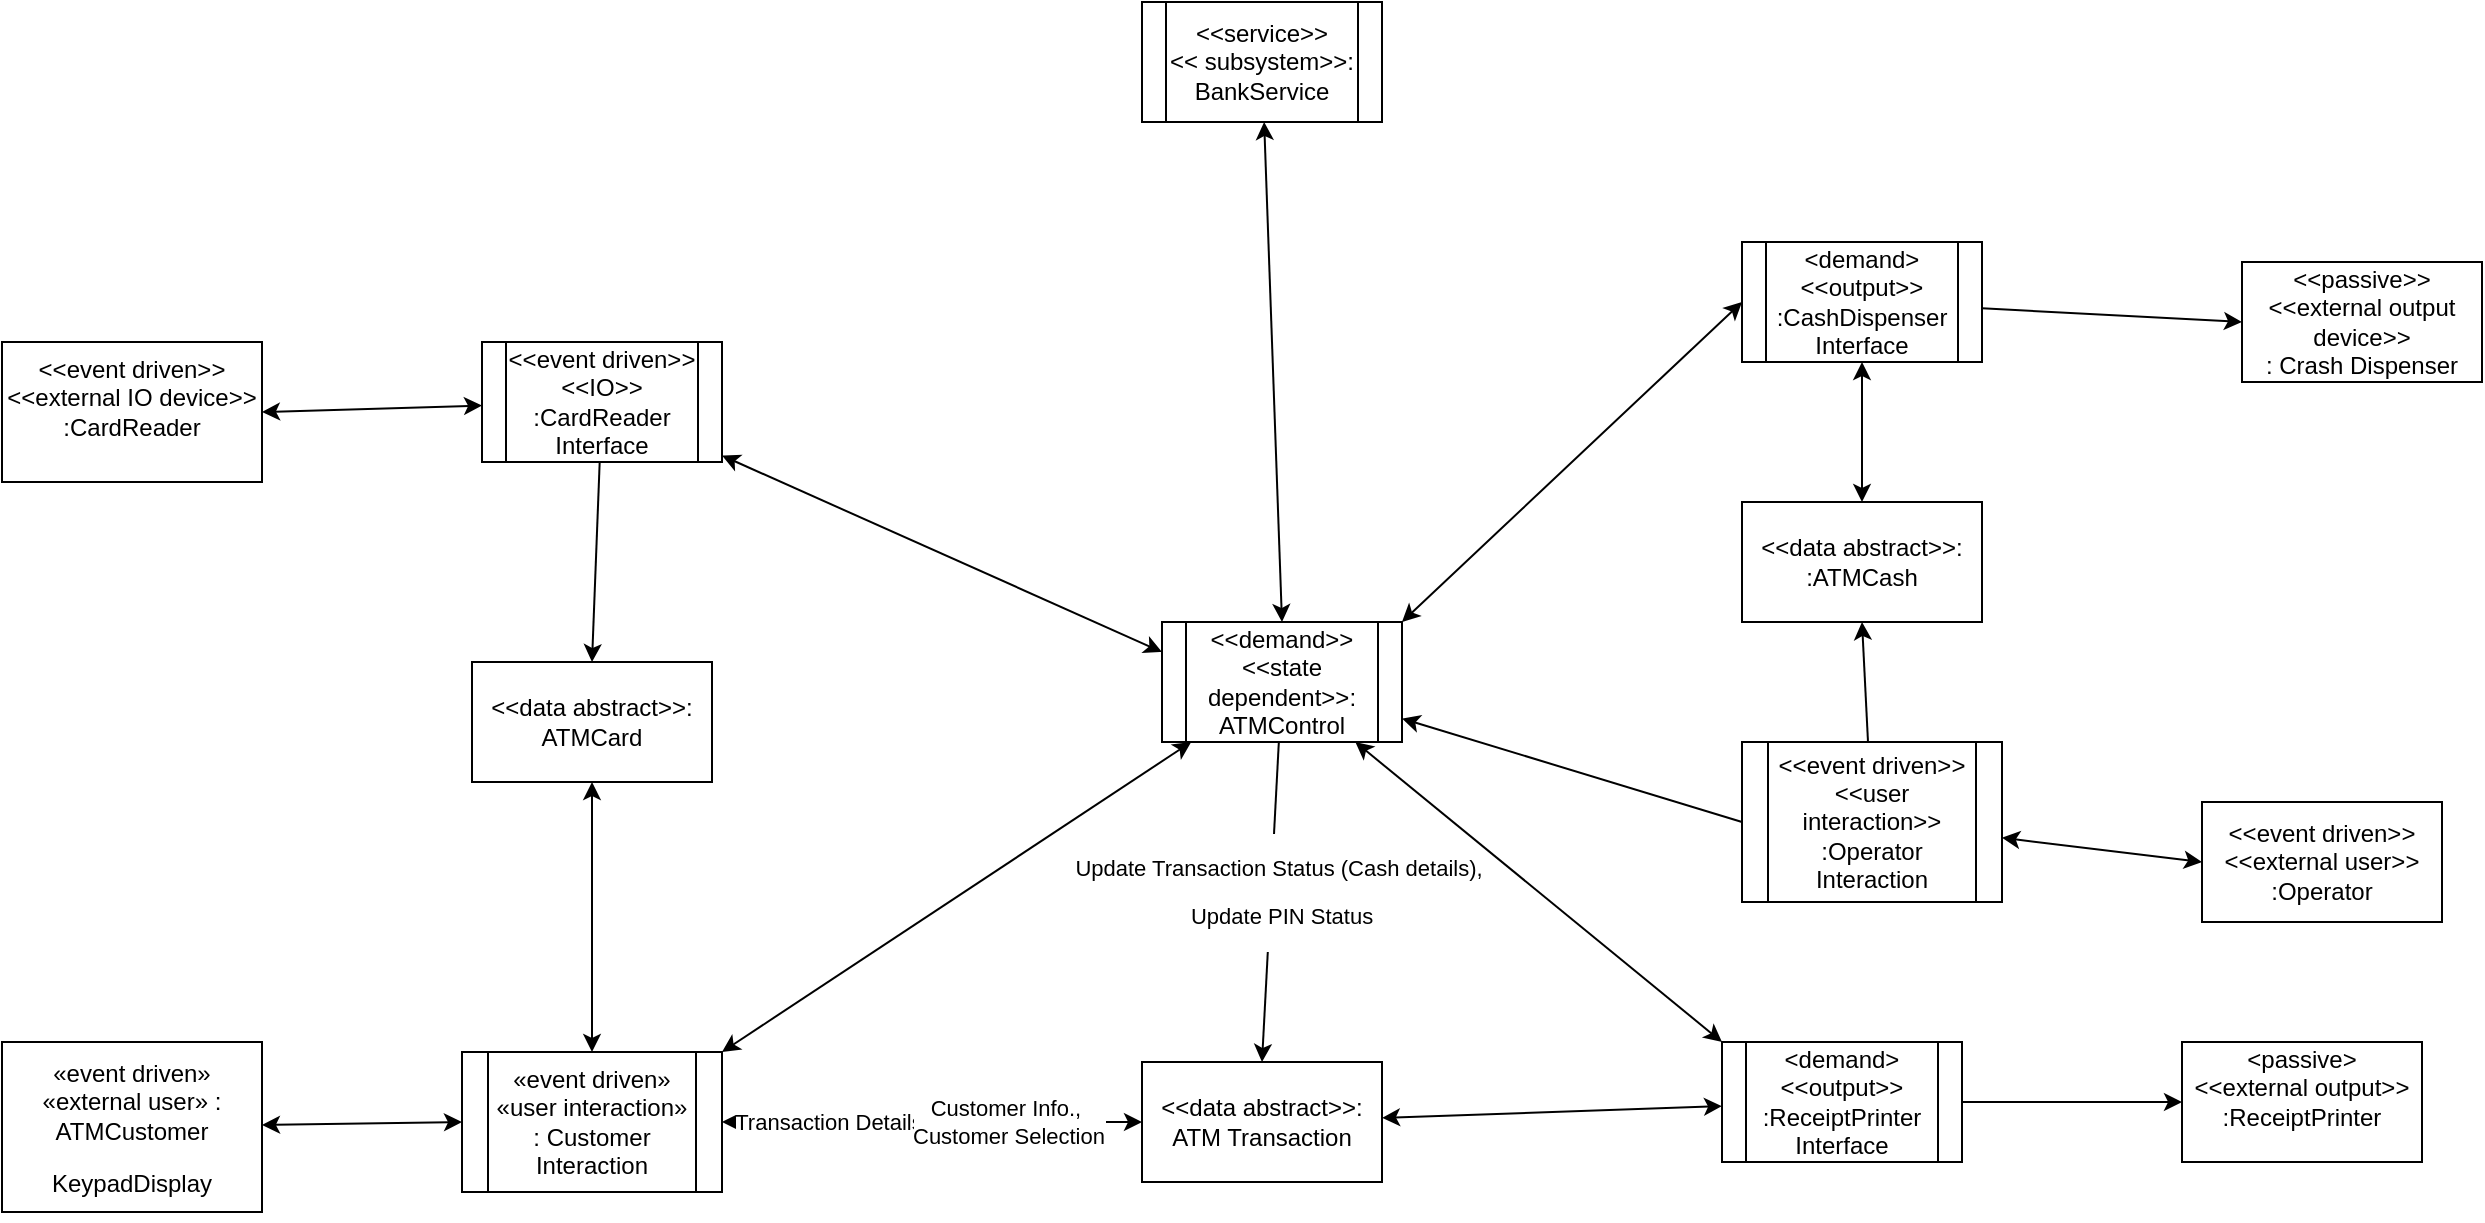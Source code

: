 <mxfile version="22.1.3" type="github">
  <diagram name="Page-1" id="hLiTu2Dh88gtfW-2VZtG">
    <mxGraphModel dx="2212" dy="708" grid="1" gridSize="10" guides="1" tooltips="1" connect="1" arrows="1" fold="1" page="1" pageScale="1" pageWidth="850" pageHeight="1100" math="0" shadow="0">
      <root>
        <mxCell id="0" />
        <mxCell id="1" parent="0" />
        <mxCell id="sQFs4zmdVKK1XuDmlO7O-4" style="rounded=0;orthogonalLoop=1;jettySize=auto;html=1;entryX=0.5;entryY=0;entryDx=0;entryDy=0;endArrow=classic;endFill=1;" parent="1" source="sQFs4zmdVKK1XuDmlO7O-1" target="sQFs4zmdVKK1XuDmlO7O-3" edge="1">
          <mxGeometry relative="1" as="geometry" />
        </mxCell>
        <mxCell id="sQFs4zmdVKK1XuDmlO7O-6" value="&lt;p&gt;Update Transaction Status (Cash details),&lt;/p&gt;&lt;p&gt;&amp;nbsp;Update PIN Status &lt;/p&gt;" style="edgeLabel;html=1;align=center;verticalAlign=middle;resizable=0;points=[];" parent="sQFs4zmdVKK1XuDmlO7O-4" vertex="1" connectable="0">
          <mxGeometry x="-0.064" y="3" relative="1" as="geometry">
            <mxPoint as="offset" />
          </mxGeometry>
        </mxCell>
        <mxCell id="sQFs4zmdVKK1XuDmlO7O-18" style="rounded=0;orthogonalLoop=1;jettySize=auto;html=1;entryX=0;entryY=0;entryDx=0;entryDy=0;startArrow=classic;startFill=1;" parent="1" source="sQFs4zmdVKK1XuDmlO7O-1" target="sQFs4zmdVKK1XuDmlO7O-15" edge="1">
          <mxGeometry relative="1" as="geometry" />
        </mxCell>
        <mxCell id="sQFs4zmdVKK1XuDmlO7O-34" style="rounded=0;orthogonalLoop=1;jettySize=auto;html=1;entryX=1;entryY=0;entryDx=0;entryDy=0;startArrow=classic;startFill=1;" parent="1" source="sQFs4zmdVKK1XuDmlO7O-1" target="sQFs4zmdVKK1XuDmlO7O-9" edge="1">
          <mxGeometry relative="1" as="geometry" />
        </mxCell>
        <mxCell id="sQFs4zmdVKK1XuDmlO7O-35" style="rounded=0;orthogonalLoop=1;jettySize=auto;html=1;entryX=0;entryY=0.5;entryDx=0;entryDy=0;startArrow=classic;startFill=1;endArrow=none;endFill=0;" parent="1" source="sQFs4zmdVKK1XuDmlO7O-1" target="sQFs4zmdVKK1XuDmlO7O-19" edge="1">
          <mxGeometry relative="1" as="geometry" />
        </mxCell>
        <mxCell id="sQFs4zmdVKK1XuDmlO7O-1" value="&lt;div&gt;&amp;lt;&amp;lt;demand&amp;gt;&amp;gt;&lt;/div&gt;&lt;div&gt;&amp;lt;&amp;lt;state dependent&amp;gt;&amp;gt;: ATMControl&lt;br&gt;&lt;/div&gt;" style="shape=process;whiteSpace=wrap;html=1;backgroundOutline=1;" parent="1" vertex="1">
          <mxGeometry x="400" y="320" width="120" height="60" as="geometry" />
        </mxCell>
        <mxCell id="sQFs4zmdVKK1XuDmlO7O-10" value="" style="rounded=0;orthogonalLoop=1;jettySize=auto;html=1;startArrow=classic;startFill=1;" parent="1" source="sQFs4zmdVKK1XuDmlO7O-3" target="sQFs4zmdVKK1XuDmlO7O-9" edge="1">
          <mxGeometry relative="1" as="geometry" />
        </mxCell>
        <mxCell id="sQFs4zmdVKK1XuDmlO7O-11" value="&lt;p&gt;Transaction Details&lt;/p&gt;" style="edgeLabel;html=1;align=center;verticalAlign=middle;resizable=0;points=[];" parent="sQFs4zmdVKK1XuDmlO7O-10" vertex="1" connectable="0">
          <mxGeometry x="0.747" y="-2" relative="1" as="geometry">
            <mxPoint x="26" y="2" as="offset" />
          </mxGeometry>
        </mxCell>
        <mxCell id="sQFs4zmdVKK1XuDmlO7O-12" value="&lt;div&gt;Customer Info.,&amp;nbsp;&lt;/div&gt;&lt;div&gt;Customer Selection &lt;/div&gt;" style="edgeLabel;html=1;align=center;verticalAlign=middle;resizable=0;points=[];" parent="sQFs4zmdVKK1XuDmlO7O-10" vertex="1" connectable="0">
          <mxGeometry x="-0.811" y="2" relative="1" as="geometry">
            <mxPoint x="-47" y="-2" as="offset" />
          </mxGeometry>
        </mxCell>
        <mxCell id="sQFs4zmdVKK1XuDmlO7O-16" value="" style="rounded=0;orthogonalLoop=1;jettySize=auto;html=1;startArrow=classic;startFill=1;" parent="1" source="sQFs4zmdVKK1XuDmlO7O-3" target="sQFs4zmdVKK1XuDmlO7O-15" edge="1">
          <mxGeometry relative="1" as="geometry" />
        </mxCell>
        <mxCell id="sQFs4zmdVKK1XuDmlO7O-3" value="&amp;lt;&amp;lt;data abstract&amp;gt;&amp;gt;: ATM Transaction" style="rounded=0;whiteSpace=wrap;html=1;" parent="1" vertex="1">
          <mxGeometry x="390" y="540" width="120" height="60" as="geometry" />
        </mxCell>
        <mxCell id="sQFs4zmdVKK1XuDmlO7O-9" value="&lt;p&gt;«event driven» «user interaction» : Customer Interaction&lt;/p&gt;" style="shape=process;whiteSpace=wrap;html=1;backgroundOutline=1;rounded=0;" parent="1" vertex="1">
          <mxGeometry x="50" y="535" width="130" height="70" as="geometry" />
        </mxCell>
        <mxCell id="sQFs4zmdVKK1XuDmlO7O-47" style="rounded=0;orthogonalLoop=1;jettySize=auto;html=1;entryX=0;entryY=0.5;entryDx=0;entryDy=0;" parent="1" source="sQFs4zmdVKK1XuDmlO7O-15" target="sQFs4zmdVKK1XuDmlO7O-32" edge="1">
          <mxGeometry relative="1" as="geometry" />
        </mxCell>
        <mxCell id="sQFs4zmdVKK1XuDmlO7O-15" value="&lt;div&gt;&amp;lt;demand&amp;gt;&lt;/div&gt;&lt;div&gt;&amp;lt;&amp;lt;output&amp;gt;&amp;gt;&lt;br&gt;&lt;/div&gt;&lt;div&gt;:ReceiptPrinter&lt;/div&gt;&lt;div&gt;Interface&lt;br&gt;&lt;/div&gt;" style="shape=process;whiteSpace=wrap;html=1;backgroundOutline=1;rounded=0;" parent="1" vertex="1">
          <mxGeometry x="680" y="530" width="120" height="60" as="geometry" />
        </mxCell>
        <mxCell id="sQFs4zmdVKK1XuDmlO7O-39" style="rounded=0;orthogonalLoop=1;jettySize=auto;html=1;entryX=0.5;entryY=1;entryDx=0;entryDy=0;" parent="1" source="sQFs4zmdVKK1XuDmlO7O-19" target="sQFs4zmdVKK1XuDmlO7O-21" edge="1">
          <mxGeometry relative="1" as="geometry" />
        </mxCell>
        <mxCell id="sQFs4zmdVKK1XuDmlO7O-44" style="rounded=0;orthogonalLoop=1;jettySize=auto;html=1;entryX=0;entryY=0.5;entryDx=0;entryDy=0;startArrow=classic;startFill=1;" parent="1" source="sQFs4zmdVKK1XuDmlO7O-19" target="sQFs4zmdVKK1XuDmlO7O-31" edge="1">
          <mxGeometry relative="1" as="geometry" />
        </mxCell>
        <mxCell id="sQFs4zmdVKK1XuDmlO7O-19" value="&lt;div&gt;&amp;lt;&amp;lt;event driven&amp;gt;&amp;gt;&lt;/div&gt;&lt;div&gt;&amp;lt;&amp;lt;user interaction&amp;gt;&amp;gt; :Operator&lt;/div&gt;&lt;div&gt;Interaction&lt;br&gt;&lt;/div&gt;" style="shape=process;whiteSpace=wrap;html=1;backgroundOutline=1;rounded=0;" parent="1" vertex="1">
          <mxGeometry x="690" y="380" width="130" height="80" as="geometry" />
        </mxCell>
        <mxCell id="sQFs4zmdVKK1XuDmlO7O-40" style="rounded=0;orthogonalLoop=1;jettySize=auto;html=1;entryX=0.5;entryY=0;entryDx=0;entryDy=0;startArrow=classic;startFill=1;" parent="1" source="sQFs4zmdVKK1XuDmlO7O-20" target="sQFs4zmdVKK1XuDmlO7O-21" edge="1">
          <mxGeometry relative="1" as="geometry" />
        </mxCell>
        <mxCell id="sQFs4zmdVKK1XuDmlO7O-41" style="rounded=0;orthogonalLoop=1;jettySize=auto;html=1;entryX=1;entryY=0;entryDx=0;entryDy=0;startArrow=classic;startFill=1;exitX=0;exitY=0.5;exitDx=0;exitDy=0;" parent="1" source="sQFs4zmdVKK1XuDmlO7O-20" target="sQFs4zmdVKK1XuDmlO7O-1" edge="1">
          <mxGeometry relative="1" as="geometry" />
        </mxCell>
        <mxCell id="sQFs4zmdVKK1XuDmlO7O-43" style="rounded=0;orthogonalLoop=1;jettySize=auto;html=1;entryX=0;entryY=0.5;entryDx=0;entryDy=0;" parent="1" source="sQFs4zmdVKK1XuDmlO7O-20" target="sQFs4zmdVKK1XuDmlO7O-30" edge="1">
          <mxGeometry relative="1" as="geometry" />
        </mxCell>
        <mxCell id="sQFs4zmdVKK1XuDmlO7O-20" value="&lt;div&gt;&amp;lt;demand&amp;gt;&lt;/div&gt;&lt;div&gt;&amp;lt;&amp;lt;output&amp;gt;&amp;gt;&lt;br&gt;&lt;/div&gt;&lt;div&gt;:CashDispenser&lt;/div&gt;&lt;div&gt;Interface&lt;br&gt;&lt;/div&gt;" style="shape=process;whiteSpace=wrap;html=1;backgroundOutline=1;rounded=0;" parent="1" vertex="1">
          <mxGeometry x="690" y="130" width="120" height="60" as="geometry" />
        </mxCell>
        <mxCell id="sQFs4zmdVKK1XuDmlO7O-21" value="&amp;lt;&amp;lt;data abstract&amp;gt;&amp;gt;: :ATMCash" style="rounded=0;whiteSpace=wrap;html=1;" parent="1" vertex="1">
          <mxGeometry x="690" y="260" width="120" height="60" as="geometry" />
        </mxCell>
        <mxCell id="sQFs4zmdVKK1XuDmlO7O-36" style="rounded=0;orthogonalLoop=1;jettySize=auto;html=1;entryX=0;entryY=0.25;entryDx=0;entryDy=0;startArrow=classic;startFill=1;" parent="1" source="sQFs4zmdVKK1XuDmlO7O-22" target="sQFs4zmdVKK1XuDmlO7O-1" edge="1">
          <mxGeometry relative="1" as="geometry" />
        </mxCell>
        <mxCell id="sQFs4zmdVKK1XuDmlO7O-37" style="rounded=0;orthogonalLoop=1;jettySize=auto;html=1;entryX=0.5;entryY=0;entryDx=0;entryDy=0;" parent="1" source="sQFs4zmdVKK1XuDmlO7O-22" target="sQFs4zmdVKK1XuDmlO7O-25" edge="1">
          <mxGeometry relative="1" as="geometry" />
        </mxCell>
        <mxCell id="sQFs4zmdVKK1XuDmlO7O-46" style="rounded=0;orthogonalLoop=1;jettySize=auto;html=1;entryX=1;entryY=0.5;entryDx=0;entryDy=0;startArrow=classic;startFill=1;" parent="1" source="sQFs4zmdVKK1XuDmlO7O-22" target="sQFs4zmdVKK1XuDmlO7O-29" edge="1">
          <mxGeometry relative="1" as="geometry" />
        </mxCell>
        <mxCell id="sQFs4zmdVKK1XuDmlO7O-22" value="&lt;div&gt;&amp;lt;&amp;lt;event driven&amp;gt;&amp;gt;&lt;/div&gt;&lt;div&gt;&amp;lt;&amp;lt;IO&amp;gt;&amp;gt; :CardReader&lt;/div&gt;&lt;div&gt;Interface&lt;br&gt;&lt;/div&gt;" style="shape=process;whiteSpace=wrap;html=1;backgroundOutline=1;rounded=0;" parent="1" vertex="1">
          <mxGeometry x="60" y="180" width="120" height="60" as="geometry" />
        </mxCell>
        <mxCell id="sQFs4zmdVKK1XuDmlO7O-38" style="rounded=0;orthogonalLoop=1;jettySize=auto;html=1;entryX=0.5;entryY=0;entryDx=0;entryDy=0;startArrow=classic;startFill=1;" parent="1" source="sQFs4zmdVKK1XuDmlO7O-25" target="sQFs4zmdVKK1XuDmlO7O-9" edge="1">
          <mxGeometry relative="1" as="geometry" />
        </mxCell>
        <mxCell id="sQFs4zmdVKK1XuDmlO7O-25" value="&amp;lt;&amp;lt;data abstract&amp;gt;&amp;gt;: ATMCard" style="rounded=0;whiteSpace=wrap;html=1;" parent="1" vertex="1">
          <mxGeometry x="55" y="340" width="120" height="60" as="geometry" />
        </mxCell>
        <mxCell id="sQFs4zmdVKK1XuDmlO7O-45" style="rounded=0;orthogonalLoop=1;jettySize=auto;html=1;entryX=0;entryY=0.5;entryDx=0;entryDy=0;startArrow=classic;startFill=1;" parent="1" source="sQFs4zmdVKK1XuDmlO7O-28" target="sQFs4zmdVKK1XuDmlO7O-9" edge="1">
          <mxGeometry relative="1" as="geometry" />
        </mxCell>
        <mxCell id="sQFs4zmdVKK1XuDmlO7O-28" value="&lt;p&gt;«event driven» «external user» : ATMCustomer&lt;/p&gt;&lt;p&gt;KeypadDisplay&lt;br&gt;&lt;/p&gt;" style="rounded=0;whiteSpace=wrap;html=1;" parent="1" vertex="1">
          <mxGeometry x="-180" y="530" width="130" height="85" as="geometry" />
        </mxCell>
        <mxCell id="sQFs4zmdVKK1XuDmlO7O-29" value="&lt;div&gt;&amp;lt;&amp;lt;event driven&amp;gt;&amp;gt;&lt;/div&gt;&lt;div&gt;&amp;lt;&amp;lt;external IO device&amp;gt;&amp;gt; :CardReader&lt;/div&gt;&lt;div&gt;&lt;br&gt;&lt;/div&gt;" style="rounded=0;whiteSpace=wrap;html=1;" parent="1" vertex="1">
          <mxGeometry x="-180" y="180" width="130" height="70" as="geometry" />
        </mxCell>
        <mxCell id="sQFs4zmdVKK1XuDmlO7O-30" value="&lt;div&gt;&amp;lt;&amp;lt;passive&amp;gt;&amp;gt;&lt;/div&gt;&lt;div&gt;&amp;lt;&amp;lt;external output device&amp;gt;&amp;gt;&lt;br&gt;&lt;/div&gt;&lt;div&gt;: Crash Dispenser&lt;/div&gt;" style="rounded=0;whiteSpace=wrap;html=1;" parent="1" vertex="1">
          <mxGeometry x="940" y="140" width="120" height="60" as="geometry" />
        </mxCell>
        <mxCell id="sQFs4zmdVKK1XuDmlO7O-31" value="&lt;div&gt;&amp;lt;&amp;lt;event driven&amp;gt;&amp;gt;&lt;/div&gt;&lt;div&gt;&amp;lt;&amp;lt;external user&amp;gt;&amp;gt; :Operator&lt;/div&gt;" style="rounded=0;whiteSpace=wrap;html=1;" parent="1" vertex="1">
          <mxGeometry x="920" y="410" width="120" height="60" as="geometry" />
        </mxCell>
        <mxCell id="sQFs4zmdVKK1XuDmlO7O-32" value="&lt;div&gt;&amp;lt;passive&amp;gt;&lt;/div&gt;&lt;div&gt;&amp;lt;&amp;lt;external output&amp;gt;&amp;gt;&lt;br&gt;&lt;/div&gt;&lt;div&gt;:ReceiptPrinter&lt;/div&gt;&lt;div&gt;&lt;br&gt;&lt;/div&gt;" style="rounded=0;whiteSpace=wrap;html=1;" parent="1" vertex="1">
          <mxGeometry x="910" y="530" width="120" height="60" as="geometry" />
        </mxCell>
        <mxCell id="sQFs4zmdVKK1XuDmlO7O-42" style="rounded=0;orthogonalLoop=1;jettySize=auto;html=1;entryX=0.5;entryY=0;entryDx=0;entryDy=0;startArrow=classic;startFill=1;" parent="1" source="sQFs4zmdVKK1XuDmlO7O-33" target="sQFs4zmdVKK1XuDmlO7O-1" edge="1">
          <mxGeometry relative="1" as="geometry" />
        </mxCell>
        <mxCell id="sQFs4zmdVKK1XuDmlO7O-33" value="&lt;div&gt;&amp;lt;&amp;lt;service&amp;gt;&amp;gt;&lt;/div&gt;&lt;div&gt;&amp;lt;&amp;lt; subsystem&amp;gt;&amp;gt;: BankService&lt;br&gt;&lt;/div&gt;" style="shape=process;whiteSpace=wrap;html=1;backgroundOutline=1;" parent="1" vertex="1">
          <mxGeometry x="390" y="10" width="120" height="60" as="geometry" />
        </mxCell>
      </root>
    </mxGraphModel>
  </diagram>
</mxfile>
